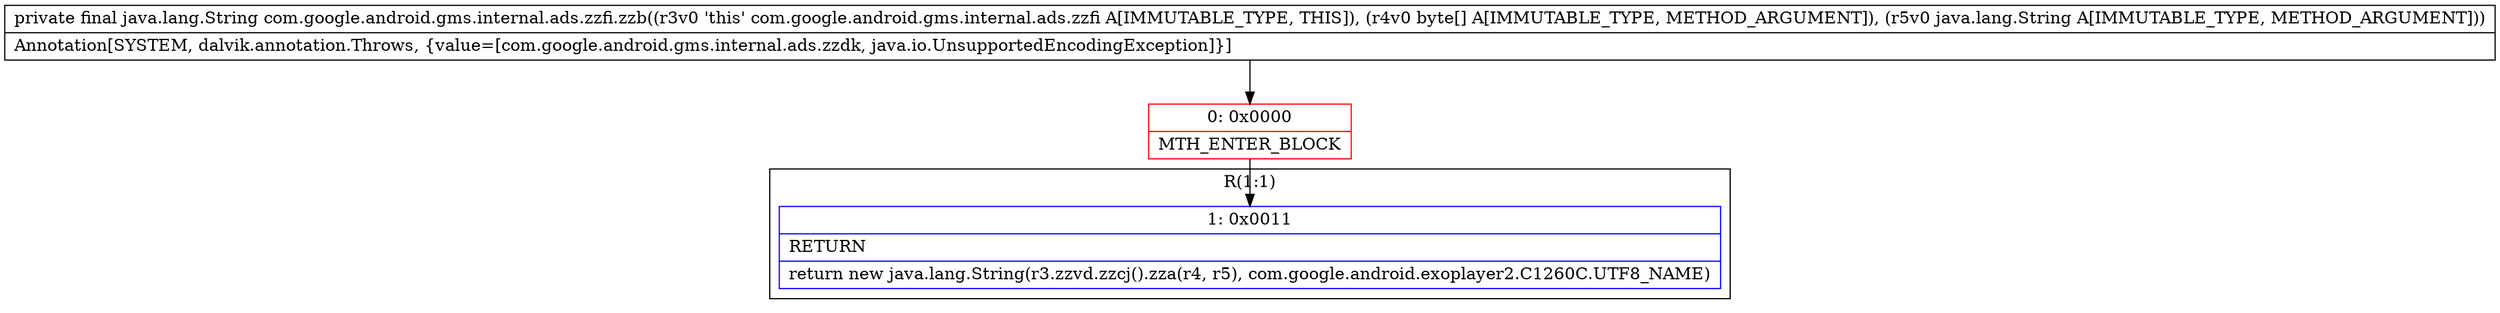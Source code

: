 digraph "CFG forcom.google.android.gms.internal.ads.zzfi.zzb([BLjava\/lang\/String;)Ljava\/lang\/String;" {
subgraph cluster_Region_62604070 {
label = "R(1:1)";
node [shape=record,color=blue];
Node_1 [shape=record,label="{1\:\ 0x0011|RETURN\l|return new java.lang.String(r3.zzvd.zzcj().zza(r4, r5), com.google.android.exoplayer2.C1260C.UTF8_NAME)\l}"];
}
Node_0 [shape=record,color=red,label="{0\:\ 0x0000|MTH_ENTER_BLOCK\l}"];
MethodNode[shape=record,label="{private final java.lang.String com.google.android.gms.internal.ads.zzfi.zzb((r3v0 'this' com.google.android.gms.internal.ads.zzfi A[IMMUTABLE_TYPE, THIS]), (r4v0 byte[] A[IMMUTABLE_TYPE, METHOD_ARGUMENT]), (r5v0 java.lang.String A[IMMUTABLE_TYPE, METHOD_ARGUMENT]))  | Annotation[SYSTEM, dalvik.annotation.Throws, \{value=[com.google.android.gms.internal.ads.zzdk, java.io.UnsupportedEncodingException]\}]\l}"];
MethodNode -> Node_0;
Node_0 -> Node_1;
}

